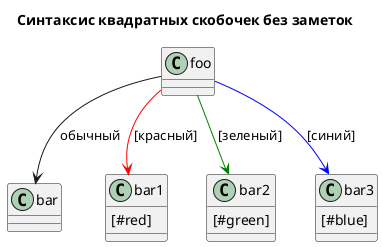 @startuml  
title Синтаксис квадратных скобочек без заметок
class foo
class bar
bar1 : [#red]
bar2 : [#green]
bar3 : [#blue]

foo --> bar             : обычный
foo -[#red]-> bar1      : [красный]
foo -[#green]-> bar2    : [зеленый]
foo -[#blue]-> bar3    : [синий]

@enduml

